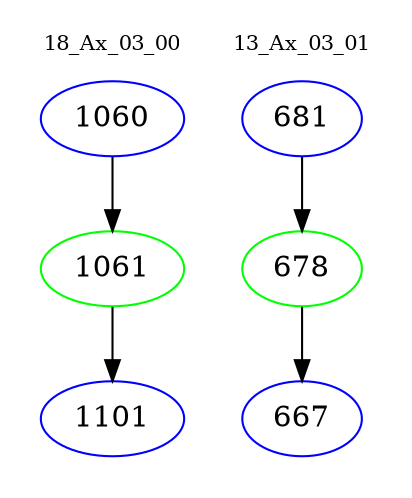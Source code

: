 digraph{
subgraph cluster_0 {
color = white
label = "18_Ax_03_00";
fontsize=10;
T0_1060 [label="1060", color="blue"]
T0_1060 -> T0_1061 [color="black"]
T0_1061 [label="1061", color="green"]
T0_1061 -> T0_1101 [color="black"]
T0_1101 [label="1101", color="blue"]
}
subgraph cluster_1 {
color = white
label = "13_Ax_03_01";
fontsize=10;
T1_681 [label="681", color="blue"]
T1_681 -> T1_678 [color="black"]
T1_678 [label="678", color="green"]
T1_678 -> T1_667 [color="black"]
T1_667 [label="667", color="blue"]
}
}
